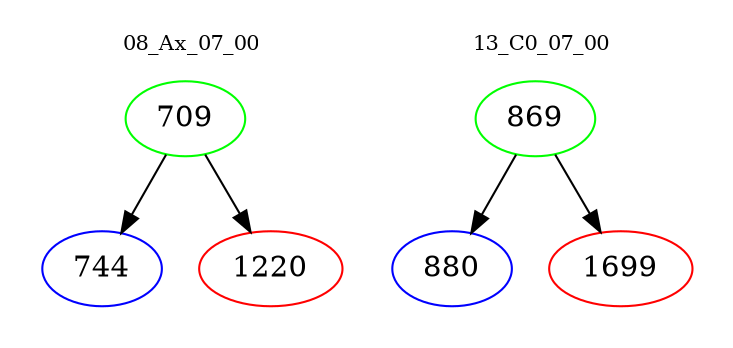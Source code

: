 digraph{
subgraph cluster_0 {
color = white
label = "08_Ax_07_00";
fontsize=10;
T0_709 [label="709", color="green"]
T0_709 -> T0_744 [color="black"]
T0_744 [label="744", color="blue"]
T0_709 -> T0_1220 [color="black"]
T0_1220 [label="1220", color="red"]
}
subgraph cluster_1 {
color = white
label = "13_C0_07_00";
fontsize=10;
T1_869 [label="869", color="green"]
T1_869 -> T1_880 [color="black"]
T1_880 [label="880", color="blue"]
T1_869 -> T1_1699 [color="black"]
T1_1699 [label="1699", color="red"]
}
}
